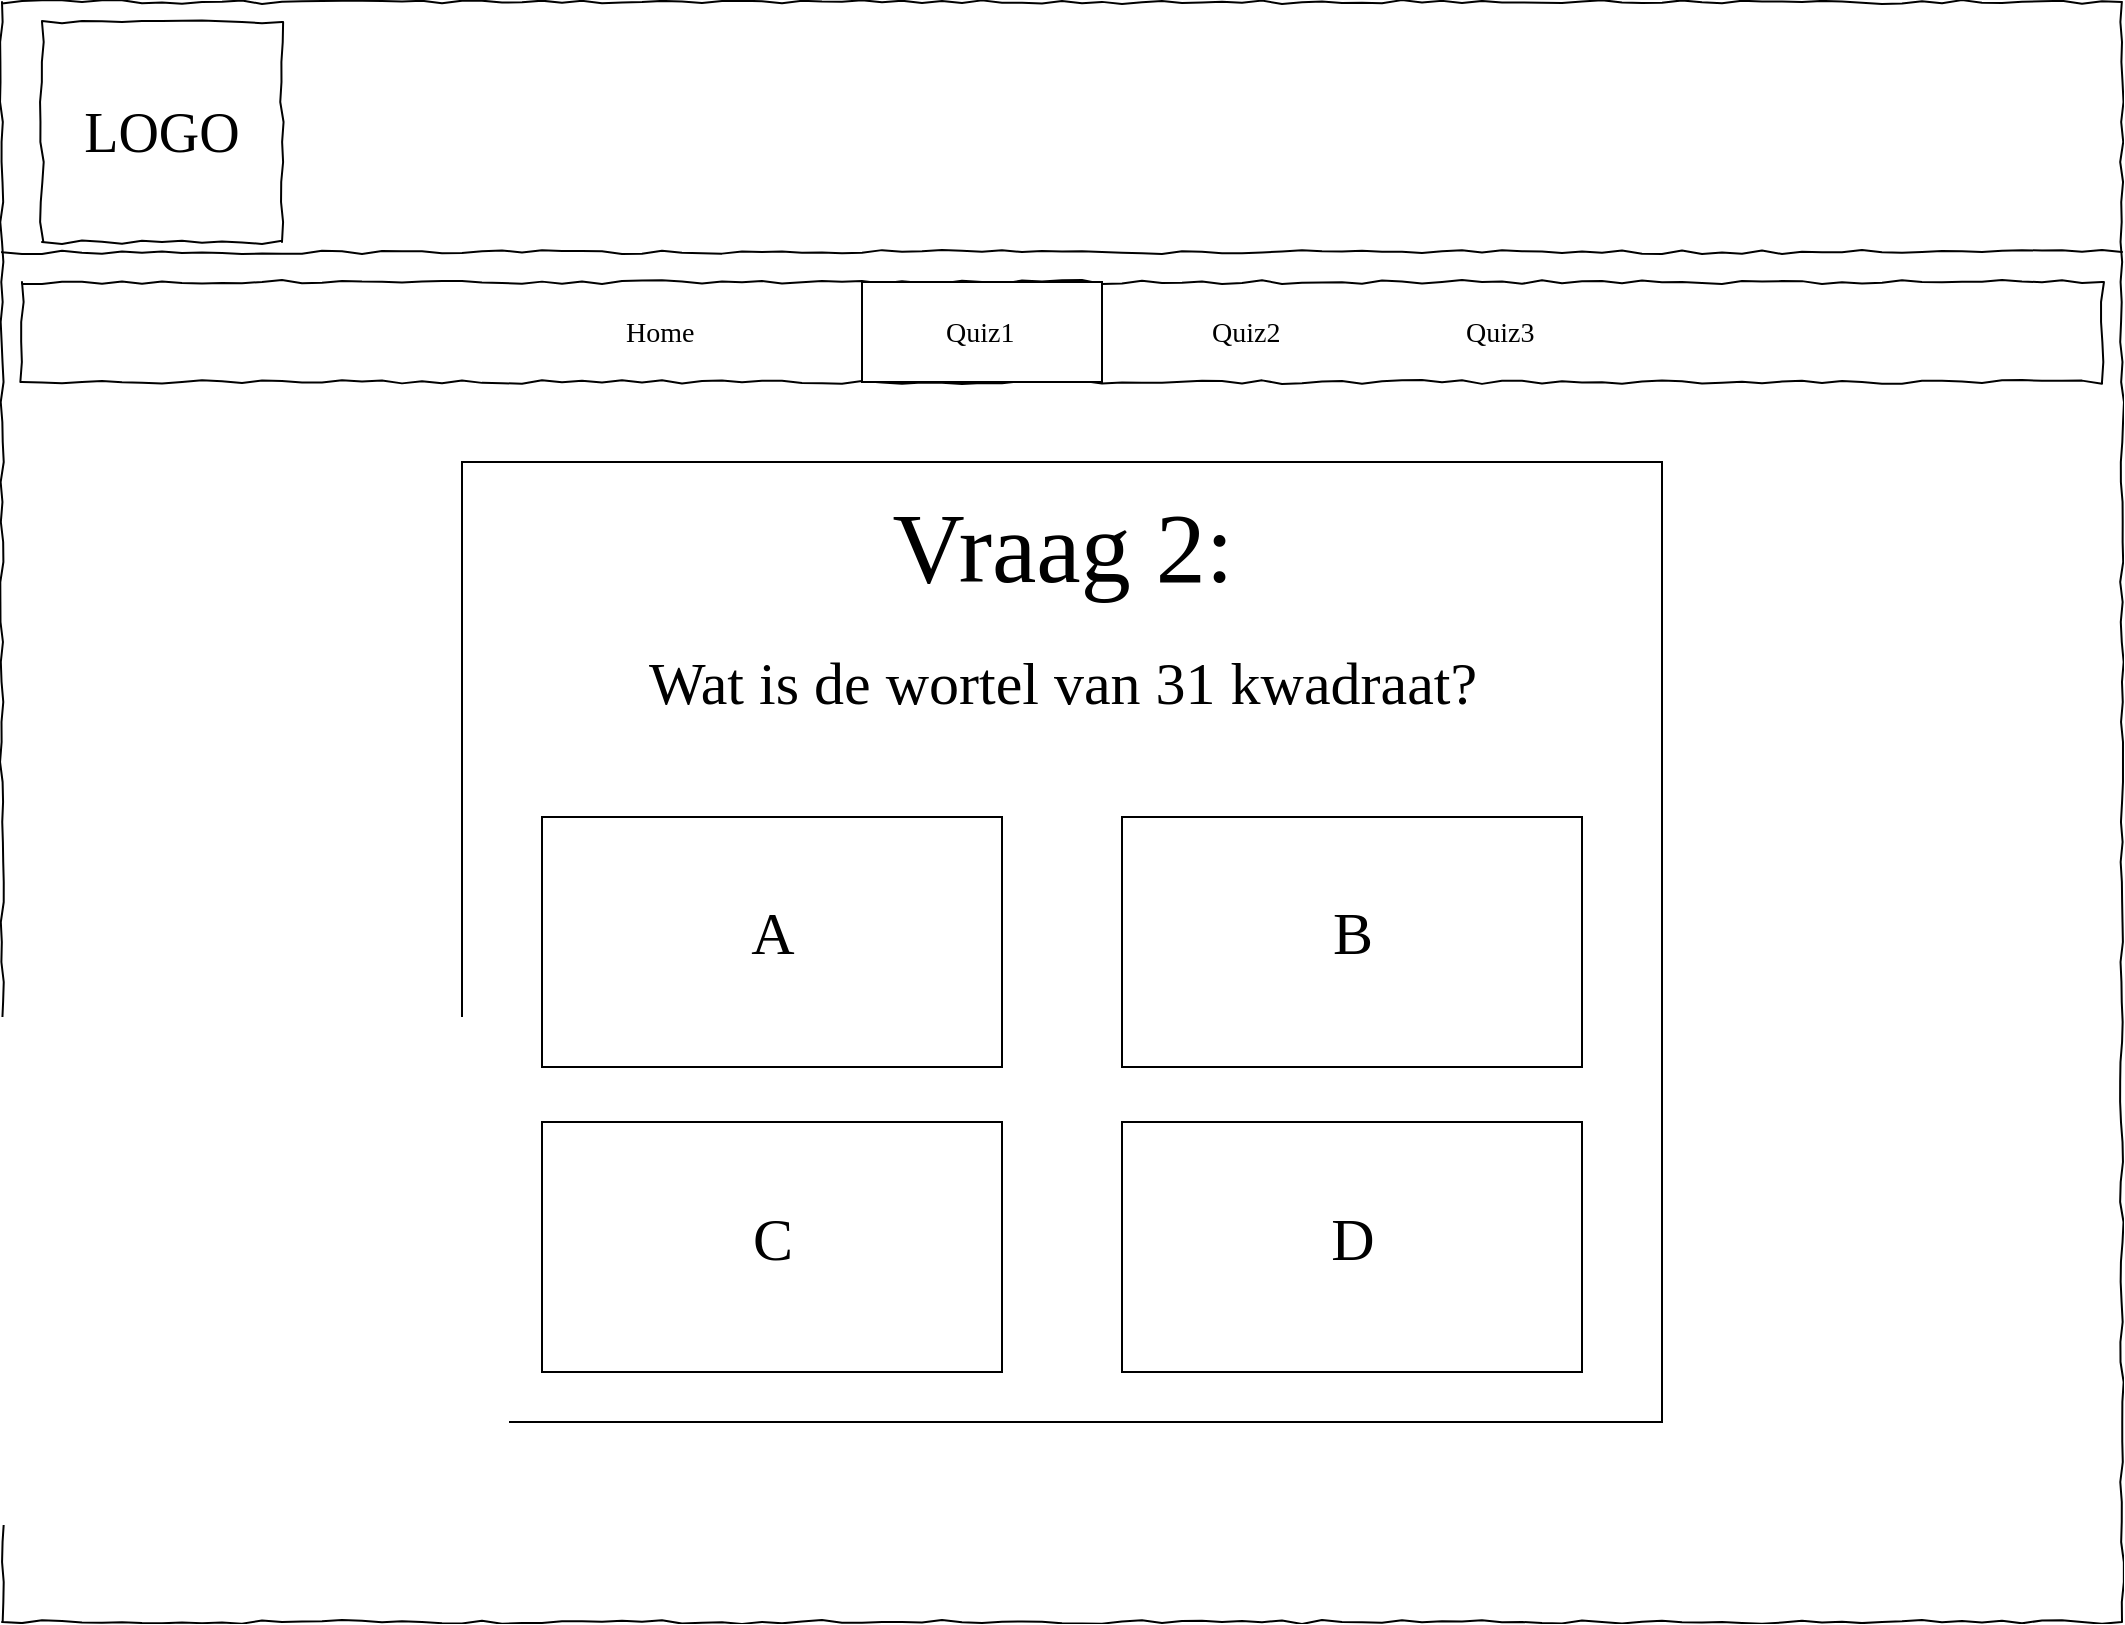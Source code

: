 <mxfile version="20.8.3" type="github">
  <diagram name="Page-1" id="03018318-947c-dd8e-b7a3-06fadd420f32">
    <mxGraphModel dx="2603" dy="1307" grid="1" gridSize="10" guides="1" tooltips="1" connect="1" arrows="1" fold="1" page="1" pageScale="1" pageWidth="1100" pageHeight="850" background="none" math="0" shadow="0">
      <root>
        <mxCell id="0" />
        <mxCell id="1" parent="0" />
        <mxCell id="677b7b8949515195-1" value="" style="whiteSpace=wrap;html=1;rounded=0;shadow=0;labelBackgroundColor=none;strokeColor=#000000;strokeWidth=1;fillColor=none;fontFamily=Verdana;fontSize=12;fontColor=#000000;align=center;comic=1;" parent="1" vertex="1">
          <mxGeometry x="20" y="20" width="1060" height="810" as="geometry" />
        </mxCell>
        <mxCell id="677b7b8949515195-2" value="LOGO" style="whiteSpace=wrap;html=1;rounded=0;shadow=0;labelBackgroundColor=none;strokeWidth=1;fontFamily=Verdana;fontSize=28;align=center;comic=1;" parent="1" vertex="1">
          <mxGeometry x="40" y="30" width="120" height="110" as="geometry" />
        </mxCell>
        <mxCell id="677b7b8949515195-9" value="" style="line;strokeWidth=1;html=1;rounded=0;shadow=0;labelBackgroundColor=none;fillColor=none;fontFamily=Verdana;fontSize=14;fontColor=#000000;align=center;comic=1;" parent="1" vertex="1">
          <mxGeometry x="20" y="140" width="1060" height="10" as="geometry" />
        </mxCell>
        <mxCell id="677b7b8949515195-10" value="" style="whiteSpace=wrap;html=1;rounded=0;shadow=0;labelBackgroundColor=none;strokeWidth=1;fillColor=none;fontFamily=Verdana;fontSize=12;align=center;comic=1;" parent="1" vertex="1">
          <mxGeometry x="30" y="160" width="1040" height="50" as="geometry" />
        </mxCell>
        <mxCell id="677b7b8949515195-11" value="Home" style="text;html=1;points=[];align=left;verticalAlign=top;spacingTop=-4;fontSize=14;fontFamily=Verdana" parent="1" vertex="1">
          <mxGeometry x="330" y="175" width="60" height="20" as="geometry" />
        </mxCell>
        <mxCell id="677b7b8949515195-12" value="Quiz1" style="text;html=1;points=[];align=left;verticalAlign=top;spacingTop=-4;fontSize=14;fontFamily=Verdana" parent="1" vertex="1">
          <mxGeometry x="477" y="175" width="60" height="20" as="geometry" />
        </mxCell>
        <mxCell id="677b7b8949515195-13" value="Quiz2" style="text;html=1;points=[];align=left;verticalAlign=top;spacingTop=-4;fontSize=14;fontFamily=Verdana" parent="1" vertex="1">
          <mxGeometry x="623" y="175" width="60" height="20" as="geometry" />
        </mxCell>
        <mxCell id="yf07e1yAb_ye40fB_3Hu-1" value="Quiz3" style="text;html=1;points=[];align=left;verticalAlign=top;spacingTop=-4;fontSize=14;fontFamily=Verdana" vertex="1" parent="1">
          <mxGeometry x="750" y="175" width="60" height="20" as="geometry" />
        </mxCell>
        <mxCell id="yf07e1yAb_ye40fB_3Hu-2" value="" style="rounded=0;whiteSpace=wrap;html=1;" vertex="1" parent="1">
          <mxGeometry x="450" y="160" width="120" height="50" as="geometry" />
        </mxCell>
        <mxCell id="yf07e1yAb_ye40fB_3Hu-3" value="&lt;div&gt;Quiz1&lt;/div&gt;&lt;div&gt;&lt;br&gt;&lt;/div&gt;" style="text;html=1;points=[];align=left;verticalAlign=top;spacingTop=-4;fontSize=14;fontFamily=Verdana" vertex="1" parent="1">
          <mxGeometry x="490" y="175" width="60" height="20" as="geometry" />
        </mxCell>
        <mxCell id="yf07e1yAb_ye40fB_3Hu-4" value="" style="rounded=0;whiteSpace=wrap;html=1;" vertex="1" parent="1">
          <mxGeometry x="250" y="250" width="600" height="480" as="geometry" />
        </mxCell>
        <mxCell id="yf07e1yAb_ye40fB_3Hu-5" value="&lt;font style=&quot;font-size: 50px;&quot;&gt;Vraag 2:&lt;/font&gt;" style="text;html=1;points=[];align=center;verticalAlign=top;spacingTop=-4;fontSize=14;fontFamily=Verdana" vertex="1" parent="1">
          <mxGeometry x="425" y="260" width="250" height="50" as="geometry" />
        </mxCell>
        <mxCell id="yf07e1yAb_ye40fB_3Hu-6" value="&lt;font style=&quot;font-size: 30px;&quot;&gt;Wat is de wortel van 31 kwadraat?&lt;br&gt;&lt;/font&gt;" style="text;html=1;points=[];align=center;verticalAlign=top;spacingTop=-4;fontSize=14;fontFamily=Verdana" vertex="1" parent="1">
          <mxGeometry x="425" y="340" width="250" height="50" as="geometry" />
        </mxCell>
        <mxCell id="yf07e1yAb_ye40fB_3Hu-7" value="" style="rounded=0;whiteSpace=wrap;html=1;fontSize=30;" vertex="1" parent="1">
          <mxGeometry x="290" y="427.5" width="230" height="125" as="geometry" />
        </mxCell>
        <mxCell id="yf07e1yAb_ye40fB_3Hu-8" value="" style="rounded=0;whiteSpace=wrap;html=1;fontSize=30;" vertex="1" parent="1">
          <mxGeometry x="580" y="427.5" width="230" height="125" as="geometry" />
        </mxCell>
        <mxCell id="yf07e1yAb_ye40fB_3Hu-9" value="" style="rounded=0;whiteSpace=wrap;html=1;fontSize=30;" vertex="1" parent="1">
          <mxGeometry x="580" y="580" width="230" height="125" as="geometry" />
        </mxCell>
        <mxCell id="yf07e1yAb_ye40fB_3Hu-10" value="" style="rounded=0;whiteSpace=wrap;html=1;fontSize=30;" vertex="1" parent="1">
          <mxGeometry x="290" y="580" width="230" height="125" as="geometry" />
        </mxCell>
        <mxCell id="yf07e1yAb_ye40fB_3Hu-11" value="&lt;font style=&quot;font-size: 30px;&quot;&gt;A&lt;/font&gt;" style="text;html=1;points=[];align=center;verticalAlign=top;spacingTop=-4;fontSize=14;fontFamily=Verdana" vertex="1" parent="1">
          <mxGeometry x="280" y="465" width="250" height="50" as="geometry" />
        </mxCell>
        <mxCell id="yf07e1yAb_ye40fB_3Hu-12" value="&lt;font style=&quot;font-size: 30px;&quot;&gt;B&lt;/font&gt;" style="text;html=1;points=[];align=center;verticalAlign=top;spacingTop=-4;fontSize=14;fontFamily=Verdana" vertex="1" parent="1">
          <mxGeometry x="570" y="465" width="250" height="50" as="geometry" />
        </mxCell>
        <mxCell id="yf07e1yAb_ye40fB_3Hu-13" value="&lt;font style=&quot;font-size: 30px;&quot;&gt;D&lt;/font&gt;" style="text;html=1;points=[];align=center;verticalAlign=top;spacingTop=-4;fontSize=14;fontFamily=Verdana" vertex="1" parent="1">
          <mxGeometry x="570" y="617.5" width="250" height="50" as="geometry" />
        </mxCell>
        <mxCell id="yf07e1yAb_ye40fB_3Hu-14" value="&lt;font style=&quot;font-size: 30px;&quot;&gt;C&lt;/font&gt;" style="text;html=1;points=[];align=center;verticalAlign=top;spacingTop=-4;fontSize=14;fontFamily=Verdana" vertex="1" parent="1">
          <mxGeometry x="280" y="617.5" width="250" height="50" as="geometry" />
        </mxCell>
      </root>
    </mxGraphModel>
  </diagram>
</mxfile>
